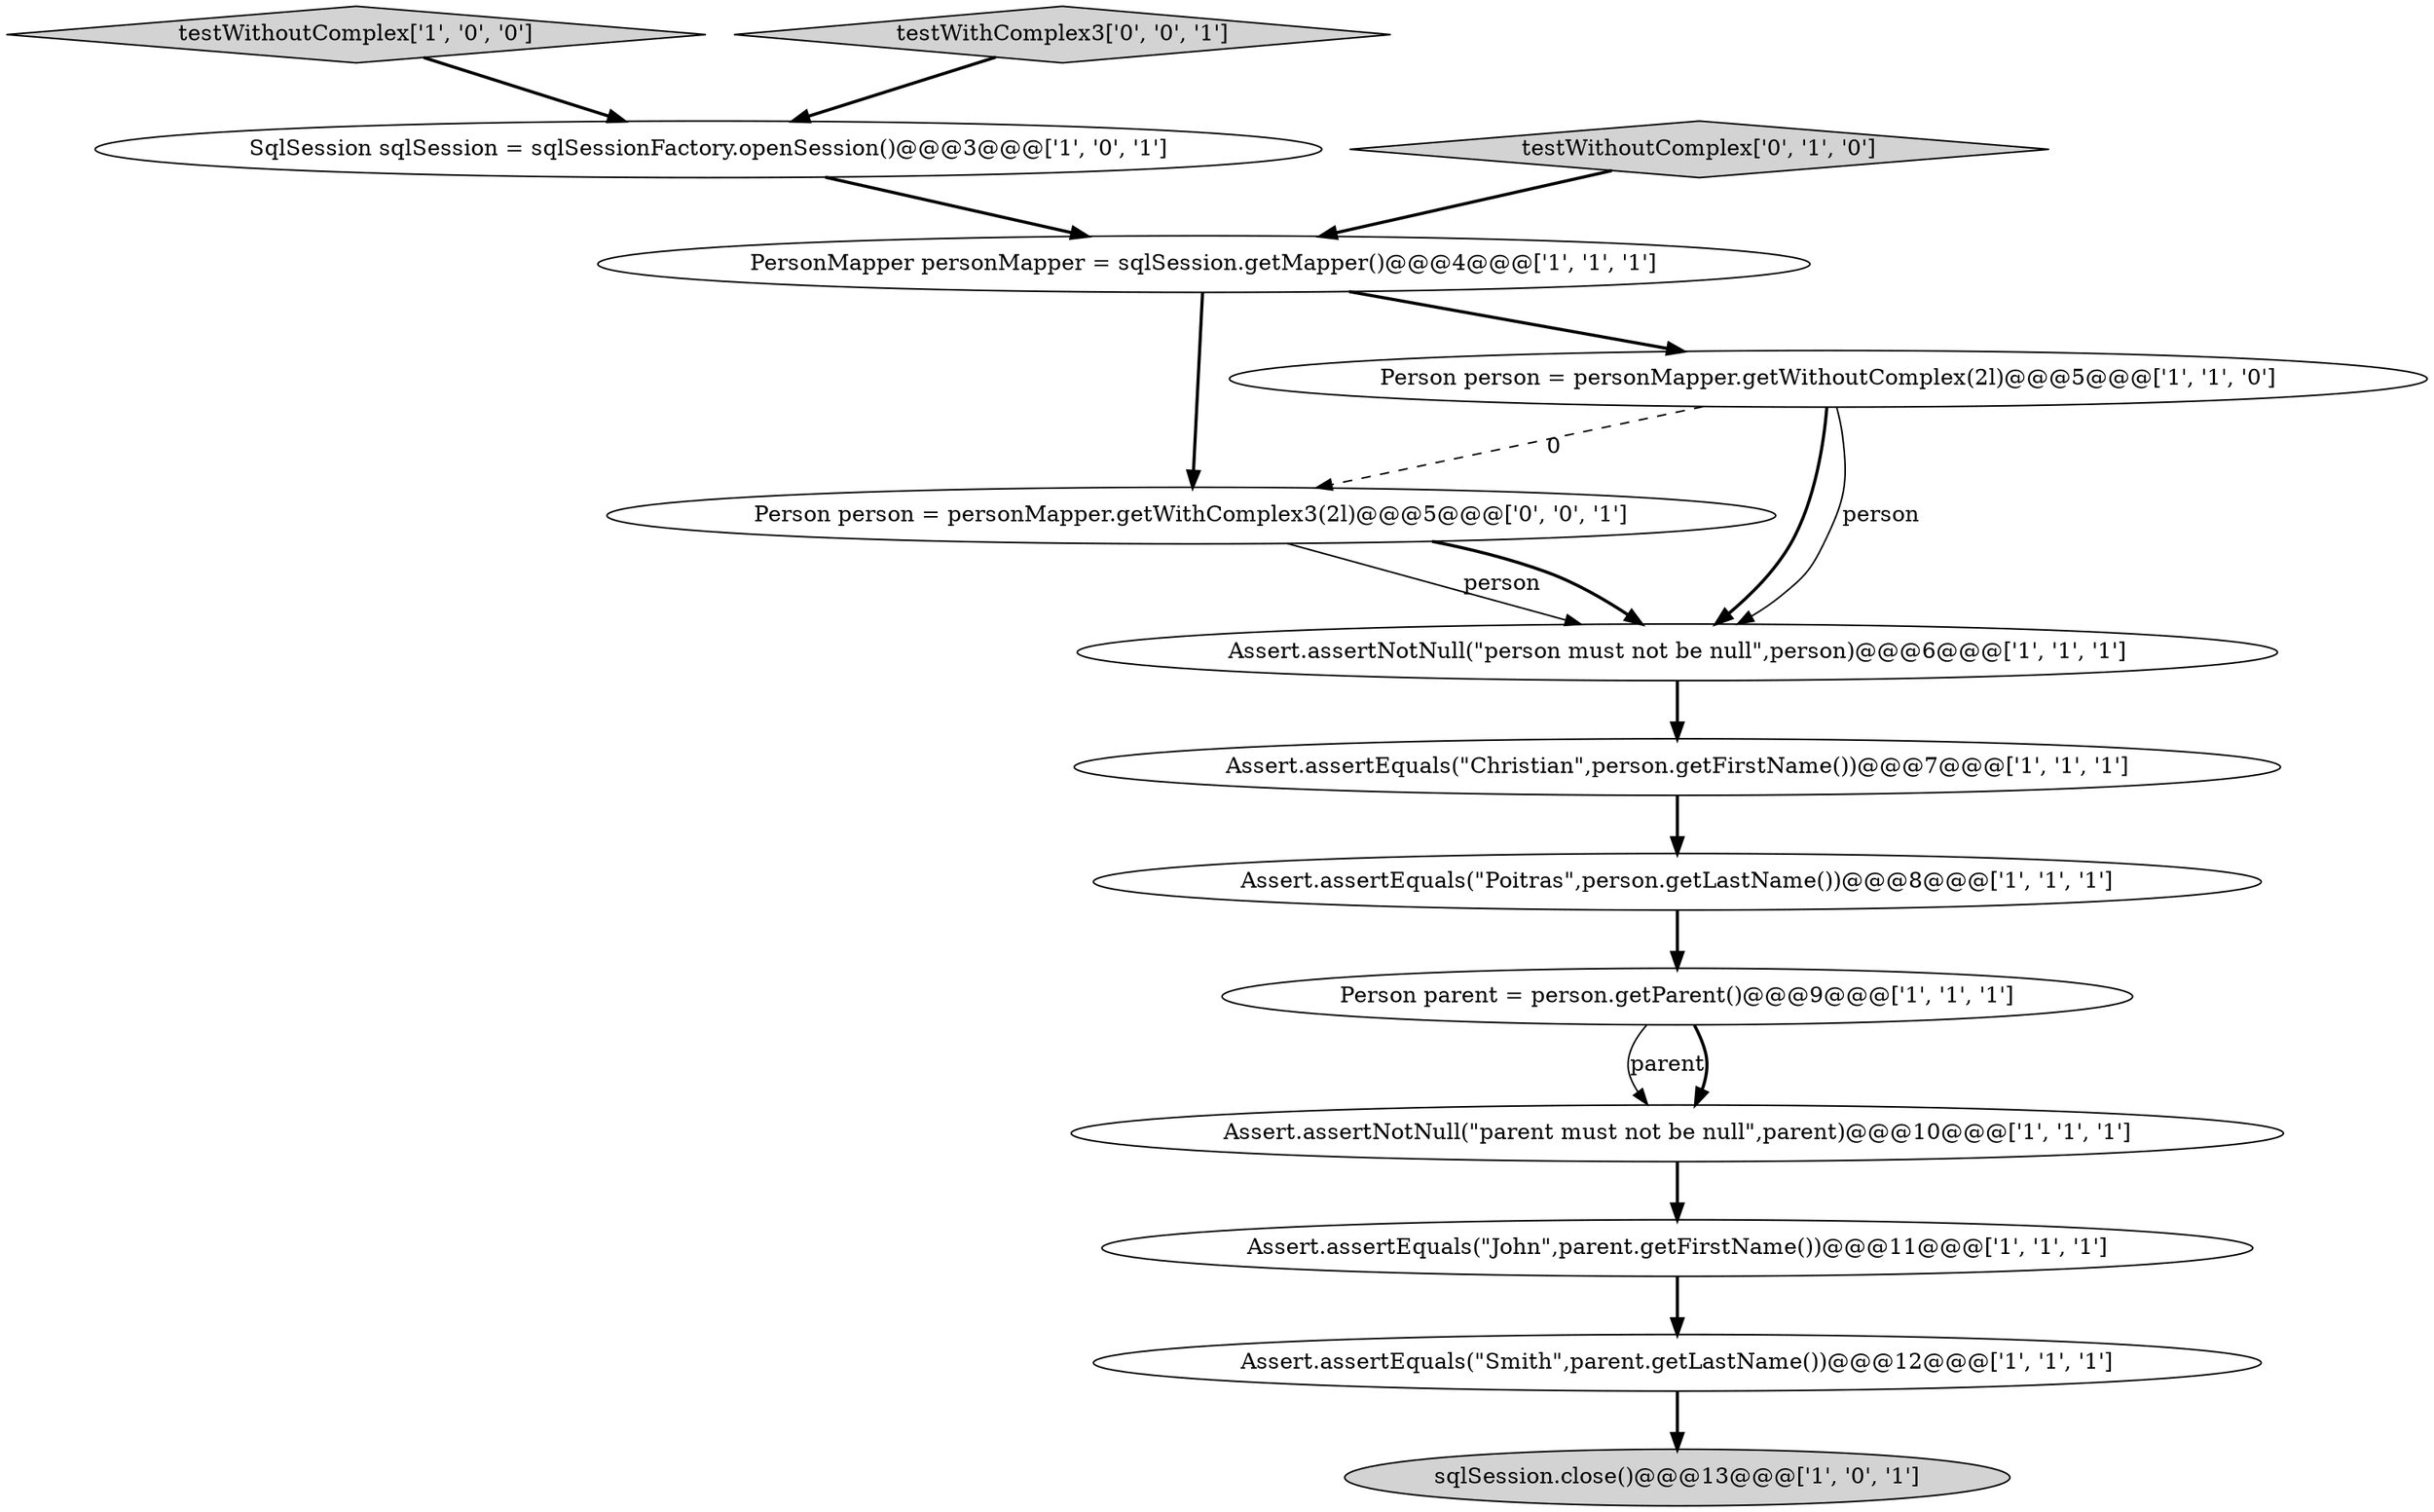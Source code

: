 digraph {
3 [style = filled, label = "testWithoutComplex['1', '0', '0']", fillcolor = lightgray, shape = diamond image = "AAA0AAABBB1BBB"];
6 [style = filled, label = "Assert.assertEquals(\"Christian\",person.getFirstName())@@@7@@@['1', '1', '1']", fillcolor = white, shape = ellipse image = "AAA0AAABBB1BBB"];
14 [style = filled, label = "testWithComplex3['0', '0', '1']", fillcolor = lightgray, shape = diamond image = "AAA0AAABBB3BBB"];
12 [style = filled, label = "testWithoutComplex['0', '1', '0']", fillcolor = lightgray, shape = diamond image = "AAA0AAABBB2BBB"];
10 [style = filled, label = "Person parent = person.getParent()@@@9@@@['1', '1', '1']", fillcolor = white, shape = ellipse image = "AAA0AAABBB1BBB"];
0 [style = filled, label = "SqlSession sqlSession = sqlSessionFactory.openSession()@@@3@@@['1', '0', '1']", fillcolor = white, shape = ellipse image = "AAA0AAABBB1BBB"];
2 [style = filled, label = "sqlSession.close()@@@13@@@['1', '0', '1']", fillcolor = lightgray, shape = ellipse image = "AAA0AAABBB1BBB"];
11 [style = filled, label = "Assert.assertNotNull(\"parent must not be null\",parent)@@@10@@@['1', '1', '1']", fillcolor = white, shape = ellipse image = "AAA0AAABBB1BBB"];
1 [style = filled, label = "Assert.assertNotNull(\"person must not be null\",person)@@@6@@@['1', '1', '1']", fillcolor = white, shape = ellipse image = "AAA0AAABBB1BBB"];
13 [style = filled, label = "Person person = personMapper.getWithComplex3(2l)@@@5@@@['0', '0', '1']", fillcolor = white, shape = ellipse image = "AAA0AAABBB3BBB"];
4 [style = filled, label = "PersonMapper personMapper = sqlSession.getMapper()@@@4@@@['1', '1', '1']", fillcolor = white, shape = ellipse image = "AAA0AAABBB1BBB"];
8 [style = filled, label = "Assert.assertEquals(\"Smith\",parent.getLastName())@@@12@@@['1', '1', '1']", fillcolor = white, shape = ellipse image = "AAA0AAABBB1BBB"];
7 [style = filled, label = "Assert.assertEquals(\"Poitras\",person.getLastName())@@@8@@@['1', '1', '1']", fillcolor = white, shape = ellipse image = "AAA0AAABBB1BBB"];
9 [style = filled, label = "Assert.assertEquals(\"John\",parent.getFirstName())@@@11@@@['1', '1', '1']", fillcolor = white, shape = ellipse image = "AAA0AAABBB1BBB"];
5 [style = filled, label = "Person person = personMapper.getWithoutComplex(2l)@@@5@@@['1', '1', '0']", fillcolor = white, shape = ellipse image = "AAA0AAABBB1BBB"];
5->13 [style = dashed, label="0"];
5->1 [style = bold, label=""];
1->6 [style = bold, label=""];
13->1 [style = solid, label="person"];
6->7 [style = bold, label=""];
8->2 [style = bold, label=""];
12->4 [style = bold, label=""];
11->9 [style = bold, label=""];
0->4 [style = bold, label=""];
7->10 [style = bold, label=""];
4->5 [style = bold, label=""];
9->8 [style = bold, label=""];
14->0 [style = bold, label=""];
13->1 [style = bold, label=""];
3->0 [style = bold, label=""];
10->11 [style = solid, label="parent"];
5->1 [style = solid, label="person"];
4->13 [style = bold, label=""];
10->11 [style = bold, label=""];
}
